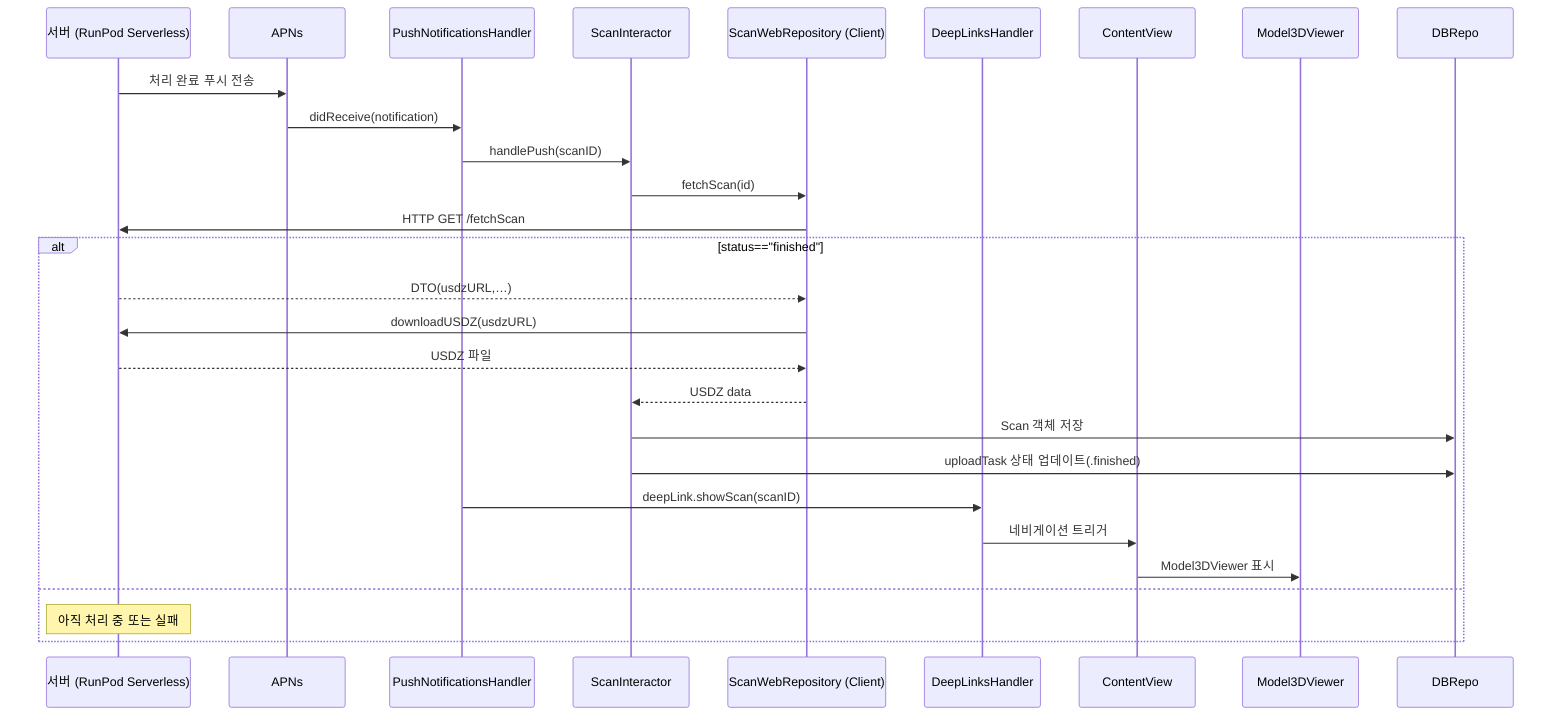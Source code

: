 sequenceDiagram
    %% Diagram 2: Push Notification & Result Handling
    participant Backend as 서버 (RunPod Serverless)
    participant APNs as APNs
    participant PushHandler as PushNotificationsHandler
    participant ScanInteractor as ScanInteractor
    participant ScanWebRepo as ScanWebRepository (Client)
    participant DeepLink as DeepLinksHandler
    participant ContentView as ContentView
    participant ModelViewer as Model3DViewer

    Backend->>APNs: 처리 완료 푸시 전송
    APNs->>PushHandler: didReceive(notification)
    PushHandler->>ScanInteractor: handlePush(scanID)
    ScanInteractor->>ScanWebRepo: fetchScan(id)
    ScanWebRepo->>Backend: HTTP GET /fetchScan
    alt status=="finished"
        Backend-->>ScanWebRepo: DTO(usdzURL,…)
        ScanWebRepo->>Backend: downloadUSDZ(usdzURL)
        Backend-->>ScanWebRepo: USDZ 파일
        ScanWebRepo-->>ScanInteractor: USDZ data
        ScanInteractor->>DBRepo: Scan 객체 저장
        ScanInteractor->>DBRepo: uploadTask 상태 업데이트(.finished)
        PushHandler->>DeepLink: deepLink.showScan(scanID)
        DeepLink->>ContentView: 네비게이션 트리거
        ContentView->>ModelViewer: Model3DViewer 표시
    else
        Note over Backend: 아직 처리 중 또는 실패
    end